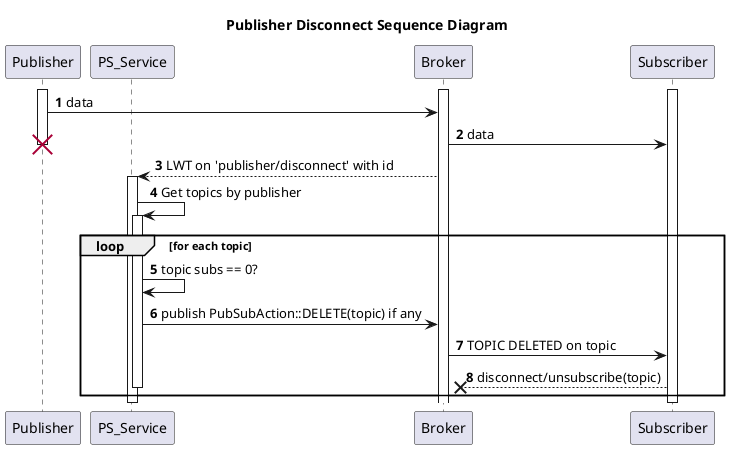 @startuml delete topic sequence diagram
title Publisher Disconnect Sequence Diagram
autonumber
activate Publisher
participant PS_Service
activate Broker
activate Subscriber

Publisher -> Broker : data
Broker -> Subscriber : data
destroy Publisher
Broker --> PS_Service : LWT on 'publisher/disconnect' with id
activate PS_Service
PS_Service -> PS_Service : Get topics by publisher
activate PS_Service
loop for each topic
    PS_Service -> PS_Service : topic subs == 0?
    PS_Service -> Broker : publish PubSubAction::DELETE(topic) if any
Broker -> Subscriber : TOPIC DELETED on topic
Subscriber -->x Broker : disconnect/unsubscribe(topic)
deactivate PS_Service
end
deactivate PS_Service
deactivate Subscriber
@enduml